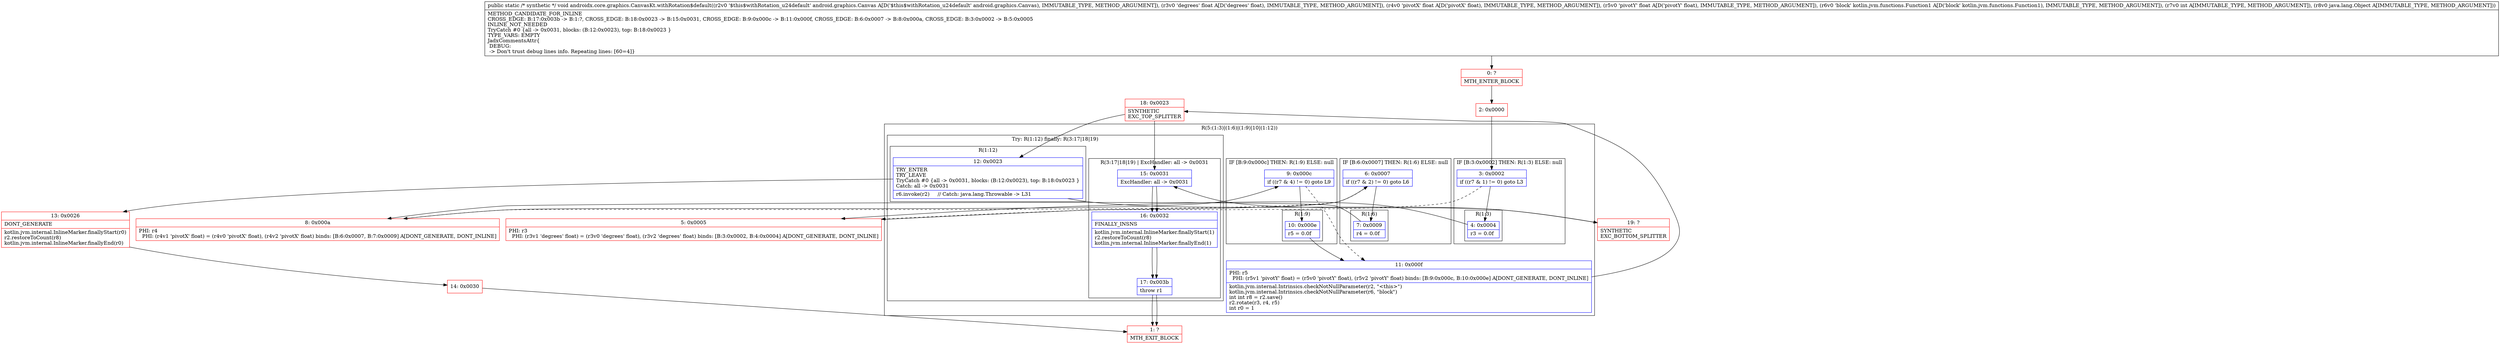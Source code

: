 digraph "CFG forandroidx.core.graphics.CanvasKt.withRotation$default(Landroid\/graphics\/Canvas;FFFLkotlin\/jvm\/functions\/Function1;ILjava\/lang\/Object;)V" {
subgraph cluster_Region_1401613537 {
label = "R(5:(1:3)|(1:6)|(1:9)|10|(1:12))";
node [shape=record,color=blue];
subgraph cluster_IfRegion_1300614066 {
label = "IF [B:3:0x0002] THEN: R(1:3) ELSE: null";
node [shape=record,color=blue];
Node_3 [shape=record,label="{3\:\ 0x0002|if ((r7 & 1) != 0) goto L3\l}"];
subgraph cluster_Region_1892137001 {
label = "R(1:3)";
node [shape=record,color=blue];
Node_4 [shape=record,label="{4\:\ 0x0004|r3 = 0.0f\l}"];
}
}
subgraph cluster_IfRegion_1284477377 {
label = "IF [B:6:0x0007] THEN: R(1:6) ELSE: null";
node [shape=record,color=blue];
Node_6 [shape=record,label="{6\:\ 0x0007|if ((r7 & 2) != 0) goto L6\l}"];
subgraph cluster_Region_747447432 {
label = "R(1:6)";
node [shape=record,color=blue];
Node_7 [shape=record,label="{7\:\ 0x0009|r4 = 0.0f\l}"];
}
}
subgraph cluster_IfRegion_1328984816 {
label = "IF [B:9:0x000c] THEN: R(1:9) ELSE: null";
node [shape=record,color=blue];
Node_9 [shape=record,label="{9\:\ 0x000c|if ((r7 & 4) != 0) goto L9\l}"];
subgraph cluster_Region_50159055 {
label = "R(1:9)";
node [shape=record,color=blue];
Node_10 [shape=record,label="{10\:\ 0x000e|r5 = 0.0f\l}"];
}
}
Node_11 [shape=record,label="{11\:\ 0x000f|PHI: r5 \l  PHI: (r5v1 'pivotY' float) = (r5v0 'pivotY' float), (r5v2 'pivotY' float) binds: [B:9:0x000c, B:10:0x000e] A[DONT_GENERATE, DONT_INLINE]\l|kotlin.jvm.internal.Intrinsics.checkNotNullParameter(r2, \"\<this\>\")\lkotlin.jvm.internal.Intrinsics.checkNotNullParameter(r6, \"block\")\lint int r8 = r2.save()\lr2.rotate(r3, r4, r5)\lint r0 = 1\l}"];
subgraph cluster_TryCatchRegion_852280776 {
label = "Try: R(1:12) finally: R(3:17|18|19)";
node [shape=record,color=blue];
subgraph cluster_Region_2006978173 {
label = "R(1:12)";
node [shape=record,color=blue];
Node_12 [shape=record,label="{12\:\ 0x0023|TRY_ENTER\lTRY_LEAVE\lTryCatch #0 \{all \-\> 0x0031, blocks: (B:12:0x0023), top: B:18:0x0023 \}\lCatch: all \-\> 0x0031\l|r6.invoke(r2)     \/\/ Catch: java.lang.Throwable \-\> L31\l}"];
}
subgraph cluster_Region_2116285380 {
label = "R(3:17|18|19) | ExcHandler: all \-\> 0x0031\l";
node [shape=record,color=blue];
Node_15 [shape=record,label="{15\:\ 0x0031|ExcHandler: all \-\> 0x0031\l}"];
Node_16 [shape=record,label="{16\:\ 0x0032|FINALLY_INSNS\l|kotlin.jvm.internal.InlineMarker.finallyStart(1)\lr2.restoreToCount(r8)\lkotlin.jvm.internal.InlineMarker.finallyEnd(1)\l}"];
Node_17 [shape=record,label="{17\:\ 0x003b|throw r1\l}"];
}
}
}
subgraph cluster_Region_2116285380 {
label = "R(3:17|18|19) | ExcHandler: all \-\> 0x0031\l";
node [shape=record,color=blue];
Node_15 [shape=record,label="{15\:\ 0x0031|ExcHandler: all \-\> 0x0031\l}"];
Node_16 [shape=record,label="{16\:\ 0x0032|FINALLY_INSNS\l|kotlin.jvm.internal.InlineMarker.finallyStart(1)\lr2.restoreToCount(r8)\lkotlin.jvm.internal.InlineMarker.finallyEnd(1)\l}"];
Node_17 [shape=record,label="{17\:\ 0x003b|throw r1\l}"];
}
Node_0 [shape=record,color=red,label="{0\:\ ?|MTH_ENTER_BLOCK\l}"];
Node_2 [shape=record,color=red,label="{2\:\ 0x0000}"];
Node_5 [shape=record,color=red,label="{5\:\ 0x0005|PHI: r3 \l  PHI: (r3v1 'degrees' float) = (r3v0 'degrees' float), (r3v2 'degrees' float) binds: [B:3:0x0002, B:4:0x0004] A[DONT_GENERATE, DONT_INLINE]\l}"];
Node_8 [shape=record,color=red,label="{8\:\ 0x000a|PHI: r4 \l  PHI: (r4v1 'pivotX' float) = (r4v0 'pivotX' float), (r4v2 'pivotX' float) binds: [B:6:0x0007, B:7:0x0009] A[DONT_GENERATE, DONT_INLINE]\l}"];
Node_18 [shape=record,color=red,label="{18\:\ 0x0023|SYNTHETIC\lEXC_TOP_SPLITTER\l}"];
Node_13 [shape=record,color=red,label="{13\:\ 0x0026|DONT_GENERATE\l|kotlin.jvm.internal.InlineMarker.finallyStart(r0)\lr2.restoreToCount(r8)\lkotlin.jvm.internal.InlineMarker.finallyEnd(r0)\l}"];
Node_14 [shape=record,color=red,label="{14\:\ 0x0030}"];
Node_1 [shape=record,color=red,label="{1\:\ ?|MTH_EXIT_BLOCK\l}"];
Node_19 [shape=record,color=red,label="{19\:\ ?|SYNTHETIC\lEXC_BOTTOM_SPLITTER\l}"];
MethodNode[shape=record,label="{public static \/* synthetic *\/ void androidx.core.graphics.CanvasKt.withRotation$default((r2v0 '$this$withRotation_u24default' android.graphics.Canvas A[D('$this$withRotation_u24default' android.graphics.Canvas), IMMUTABLE_TYPE, METHOD_ARGUMENT]), (r3v0 'degrees' float A[D('degrees' float), IMMUTABLE_TYPE, METHOD_ARGUMENT]), (r4v0 'pivotX' float A[D('pivotX' float), IMMUTABLE_TYPE, METHOD_ARGUMENT]), (r5v0 'pivotY' float A[D('pivotY' float), IMMUTABLE_TYPE, METHOD_ARGUMENT]), (r6v0 'block' kotlin.jvm.functions.Function1 A[D('block' kotlin.jvm.functions.Function1), IMMUTABLE_TYPE, METHOD_ARGUMENT]), (r7v0 int A[IMMUTABLE_TYPE, METHOD_ARGUMENT]), (r8v0 java.lang.Object A[IMMUTABLE_TYPE, METHOD_ARGUMENT]))  | METHOD_CANDIDATE_FOR_INLINE\lCROSS_EDGE: B:17:0x003b \-\> B:1:?, CROSS_EDGE: B:18:0x0023 \-\> B:15:0x0031, CROSS_EDGE: B:9:0x000c \-\> B:11:0x000f, CROSS_EDGE: B:6:0x0007 \-\> B:8:0x000a, CROSS_EDGE: B:3:0x0002 \-\> B:5:0x0005\lINLINE_NOT_NEEDED\lTryCatch #0 \{all \-\> 0x0031, blocks: (B:12:0x0023), top: B:18:0x0023 \}\lTYPE_VARS: EMPTY\lJadxCommentsAttr\{\l DEBUG: \l \-\> Don't trust debug lines info. Repeating lines: [60=4]\}\l}"];
MethodNode -> Node_0;Node_3 -> Node_4;
Node_3 -> Node_5[style=dashed];
Node_4 -> Node_5;
Node_6 -> Node_7;
Node_6 -> Node_8[style=dashed];
Node_7 -> Node_8;
Node_9 -> Node_10;
Node_9 -> Node_11[style=dashed];
Node_10 -> Node_11;
Node_11 -> Node_18;
Node_12 -> Node_13;
Node_12 -> Node_19;
Node_15 -> Node_16;
Node_16 -> Node_17;
Node_17 -> Node_1;
Node_15 -> Node_16;
Node_16 -> Node_17;
Node_17 -> Node_1;
Node_0 -> Node_2;
Node_2 -> Node_3;
Node_5 -> Node_6;
Node_8 -> Node_9;
Node_18 -> Node_12;
Node_18 -> Node_15;
Node_13 -> Node_14;
Node_14 -> Node_1;
Node_19 -> Node_15;
}

